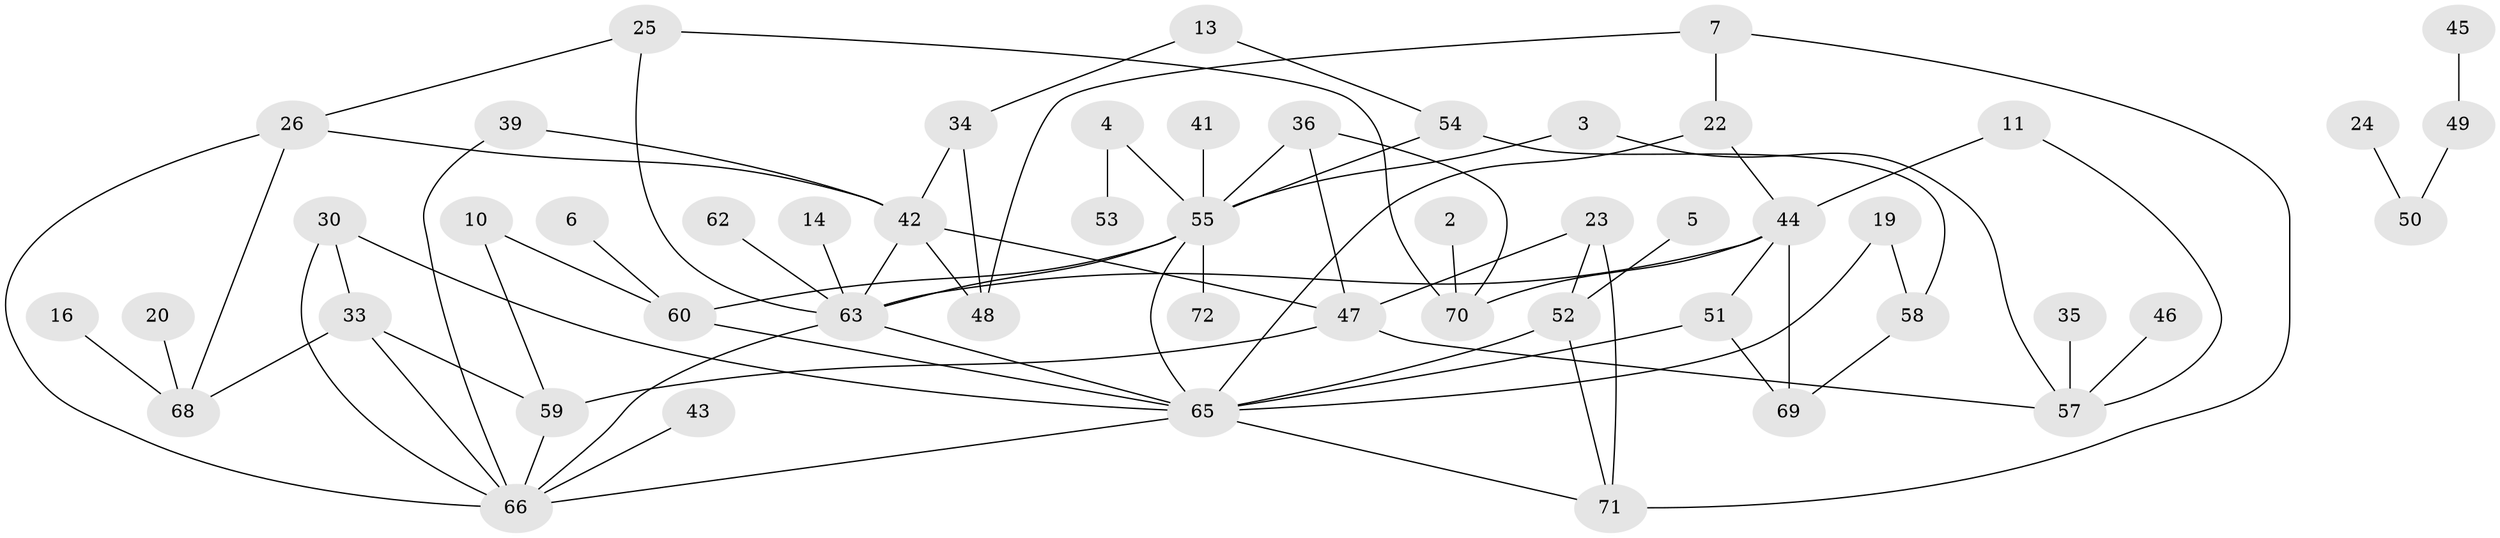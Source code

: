 // original degree distribution, {3: 0.23776223776223776, 2: 0.24475524475524477, 0: 0.1258741258741259, 1: 0.23776223776223776, 4: 0.11888111888111888, 5: 0.027972027972027972, 8: 0.006993006993006993}
// Generated by graph-tools (version 1.1) at 2025/49/03/09/25 03:49:14]
// undirected, 52 vertices, 79 edges
graph export_dot {
graph [start="1"]
  node [color=gray90,style=filled];
  2;
  3;
  4;
  5;
  6;
  7;
  10;
  11;
  13;
  14;
  16;
  19;
  20;
  22;
  23;
  24;
  25;
  26;
  30;
  33;
  34;
  35;
  36;
  39;
  41;
  42;
  43;
  44;
  45;
  46;
  47;
  48;
  49;
  50;
  51;
  52;
  53;
  54;
  55;
  57;
  58;
  59;
  60;
  62;
  63;
  65;
  66;
  68;
  69;
  70;
  71;
  72;
  2 -- 70 [weight=1.0];
  3 -- 55 [weight=1.0];
  3 -- 57 [weight=1.0];
  4 -- 53 [weight=1.0];
  4 -- 55 [weight=1.0];
  5 -- 52 [weight=1.0];
  6 -- 60 [weight=1.0];
  7 -- 22 [weight=1.0];
  7 -- 48 [weight=1.0];
  7 -- 71 [weight=1.0];
  10 -- 59 [weight=1.0];
  10 -- 60 [weight=1.0];
  11 -- 44 [weight=1.0];
  11 -- 57 [weight=1.0];
  13 -- 34 [weight=1.0];
  13 -- 54 [weight=1.0];
  14 -- 63 [weight=1.0];
  16 -- 68 [weight=1.0];
  19 -- 58 [weight=1.0];
  19 -- 65 [weight=1.0];
  20 -- 68 [weight=1.0];
  22 -- 44 [weight=1.0];
  22 -- 65 [weight=1.0];
  23 -- 47 [weight=1.0];
  23 -- 52 [weight=1.0];
  23 -- 71 [weight=1.0];
  24 -- 50 [weight=1.0];
  25 -- 26 [weight=1.0];
  25 -- 63 [weight=1.0];
  25 -- 70 [weight=1.0];
  26 -- 42 [weight=1.0];
  26 -- 66 [weight=1.0];
  26 -- 68 [weight=1.0];
  30 -- 33 [weight=1.0];
  30 -- 65 [weight=1.0];
  30 -- 66 [weight=1.0];
  33 -- 59 [weight=1.0];
  33 -- 66 [weight=1.0];
  33 -- 68 [weight=1.0];
  34 -- 42 [weight=1.0];
  34 -- 48 [weight=1.0];
  35 -- 57 [weight=1.0];
  36 -- 47 [weight=1.0];
  36 -- 55 [weight=1.0];
  36 -- 70 [weight=1.0];
  39 -- 42 [weight=1.0];
  39 -- 66 [weight=1.0];
  41 -- 55 [weight=1.0];
  42 -- 47 [weight=1.0];
  42 -- 48 [weight=1.0];
  42 -- 63 [weight=1.0];
  43 -- 66 [weight=1.0];
  44 -- 51 [weight=1.0];
  44 -- 63 [weight=1.0];
  44 -- 69 [weight=1.0];
  44 -- 70 [weight=1.0];
  45 -- 49 [weight=1.0];
  46 -- 57 [weight=1.0];
  47 -- 57 [weight=1.0];
  47 -- 59 [weight=1.0];
  49 -- 50 [weight=1.0];
  51 -- 65 [weight=1.0];
  51 -- 69 [weight=1.0];
  52 -- 65 [weight=1.0];
  52 -- 71 [weight=1.0];
  54 -- 55 [weight=1.0];
  54 -- 58 [weight=1.0];
  55 -- 60 [weight=1.0];
  55 -- 63 [weight=1.0];
  55 -- 65 [weight=1.0];
  55 -- 72 [weight=1.0];
  58 -- 69 [weight=1.0];
  59 -- 66 [weight=1.0];
  60 -- 65 [weight=1.0];
  62 -- 63 [weight=1.0];
  63 -- 65 [weight=1.0];
  63 -- 66 [weight=1.0];
  65 -- 66 [weight=1.0];
  65 -- 71 [weight=1.0];
}
